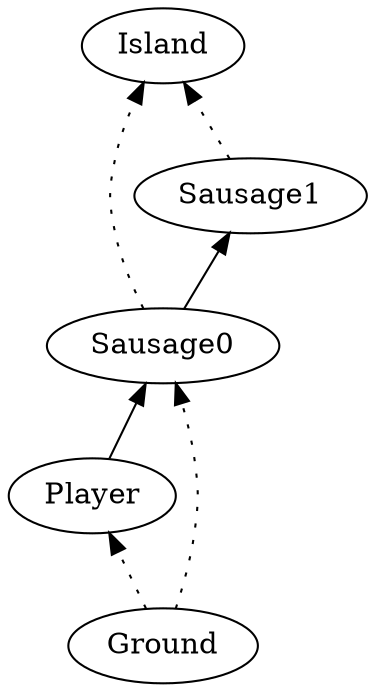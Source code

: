 digraph G {
rankdir = BT;
	"Ground" -> "Player" [style=dotted];
	"Player" -> "Sausage0";
	"Ground" -> "Sausage0" [style=dotted];
	"Sausage0" -> "Island" [style=dotted];
	"Sausage0" -> "Sausage1";
	"Sausage1" -> "Island" [style=dotted];
}